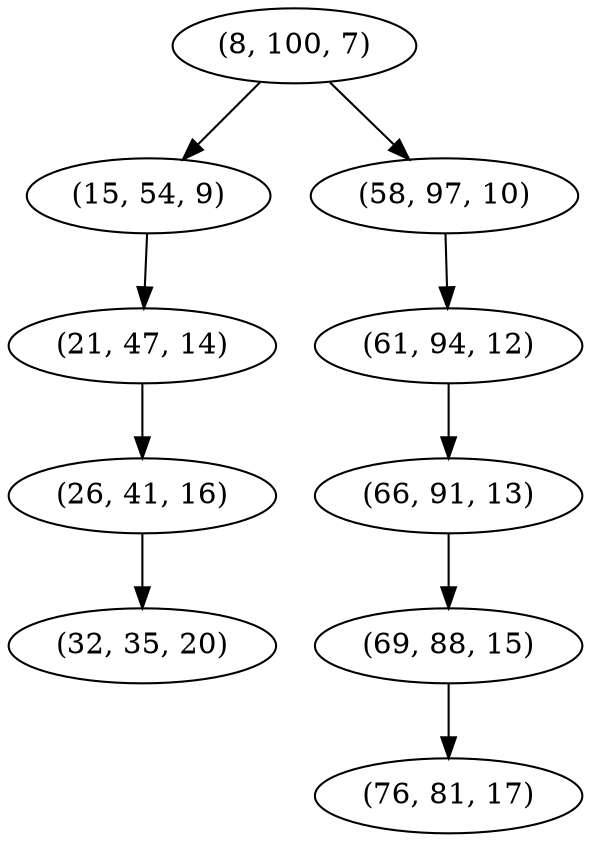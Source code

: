 digraph tree {
    "(8, 100, 7)";
    "(15, 54, 9)";
    "(21, 47, 14)";
    "(26, 41, 16)";
    "(32, 35, 20)";
    "(58, 97, 10)";
    "(61, 94, 12)";
    "(66, 91, 13)";
    "(69, 88, 15)";
    "(76, 81, 17)";
    "(8, 100, 7)" -> "(15, 54, 9)";
    "(8, 100, 7)" -> "(58, 97, 10)";
    "(15, 54, 9)" -> "(21, 47, 14)";
    "(21, 47, 14)" -> "(26, 41, 16)";
    "(26, 41, 16)" -> "(32, 35, 20)";
    "(58, 97, 10)" -> "(61, 94, 12)";
    "(61, 94, 12)" -> "(66, 91, 13)";
    "(66, 91, 13)" -> "(69, 88, 15)";
    "(69, 88, 15)" -> "(76, 81, 17)";
}
